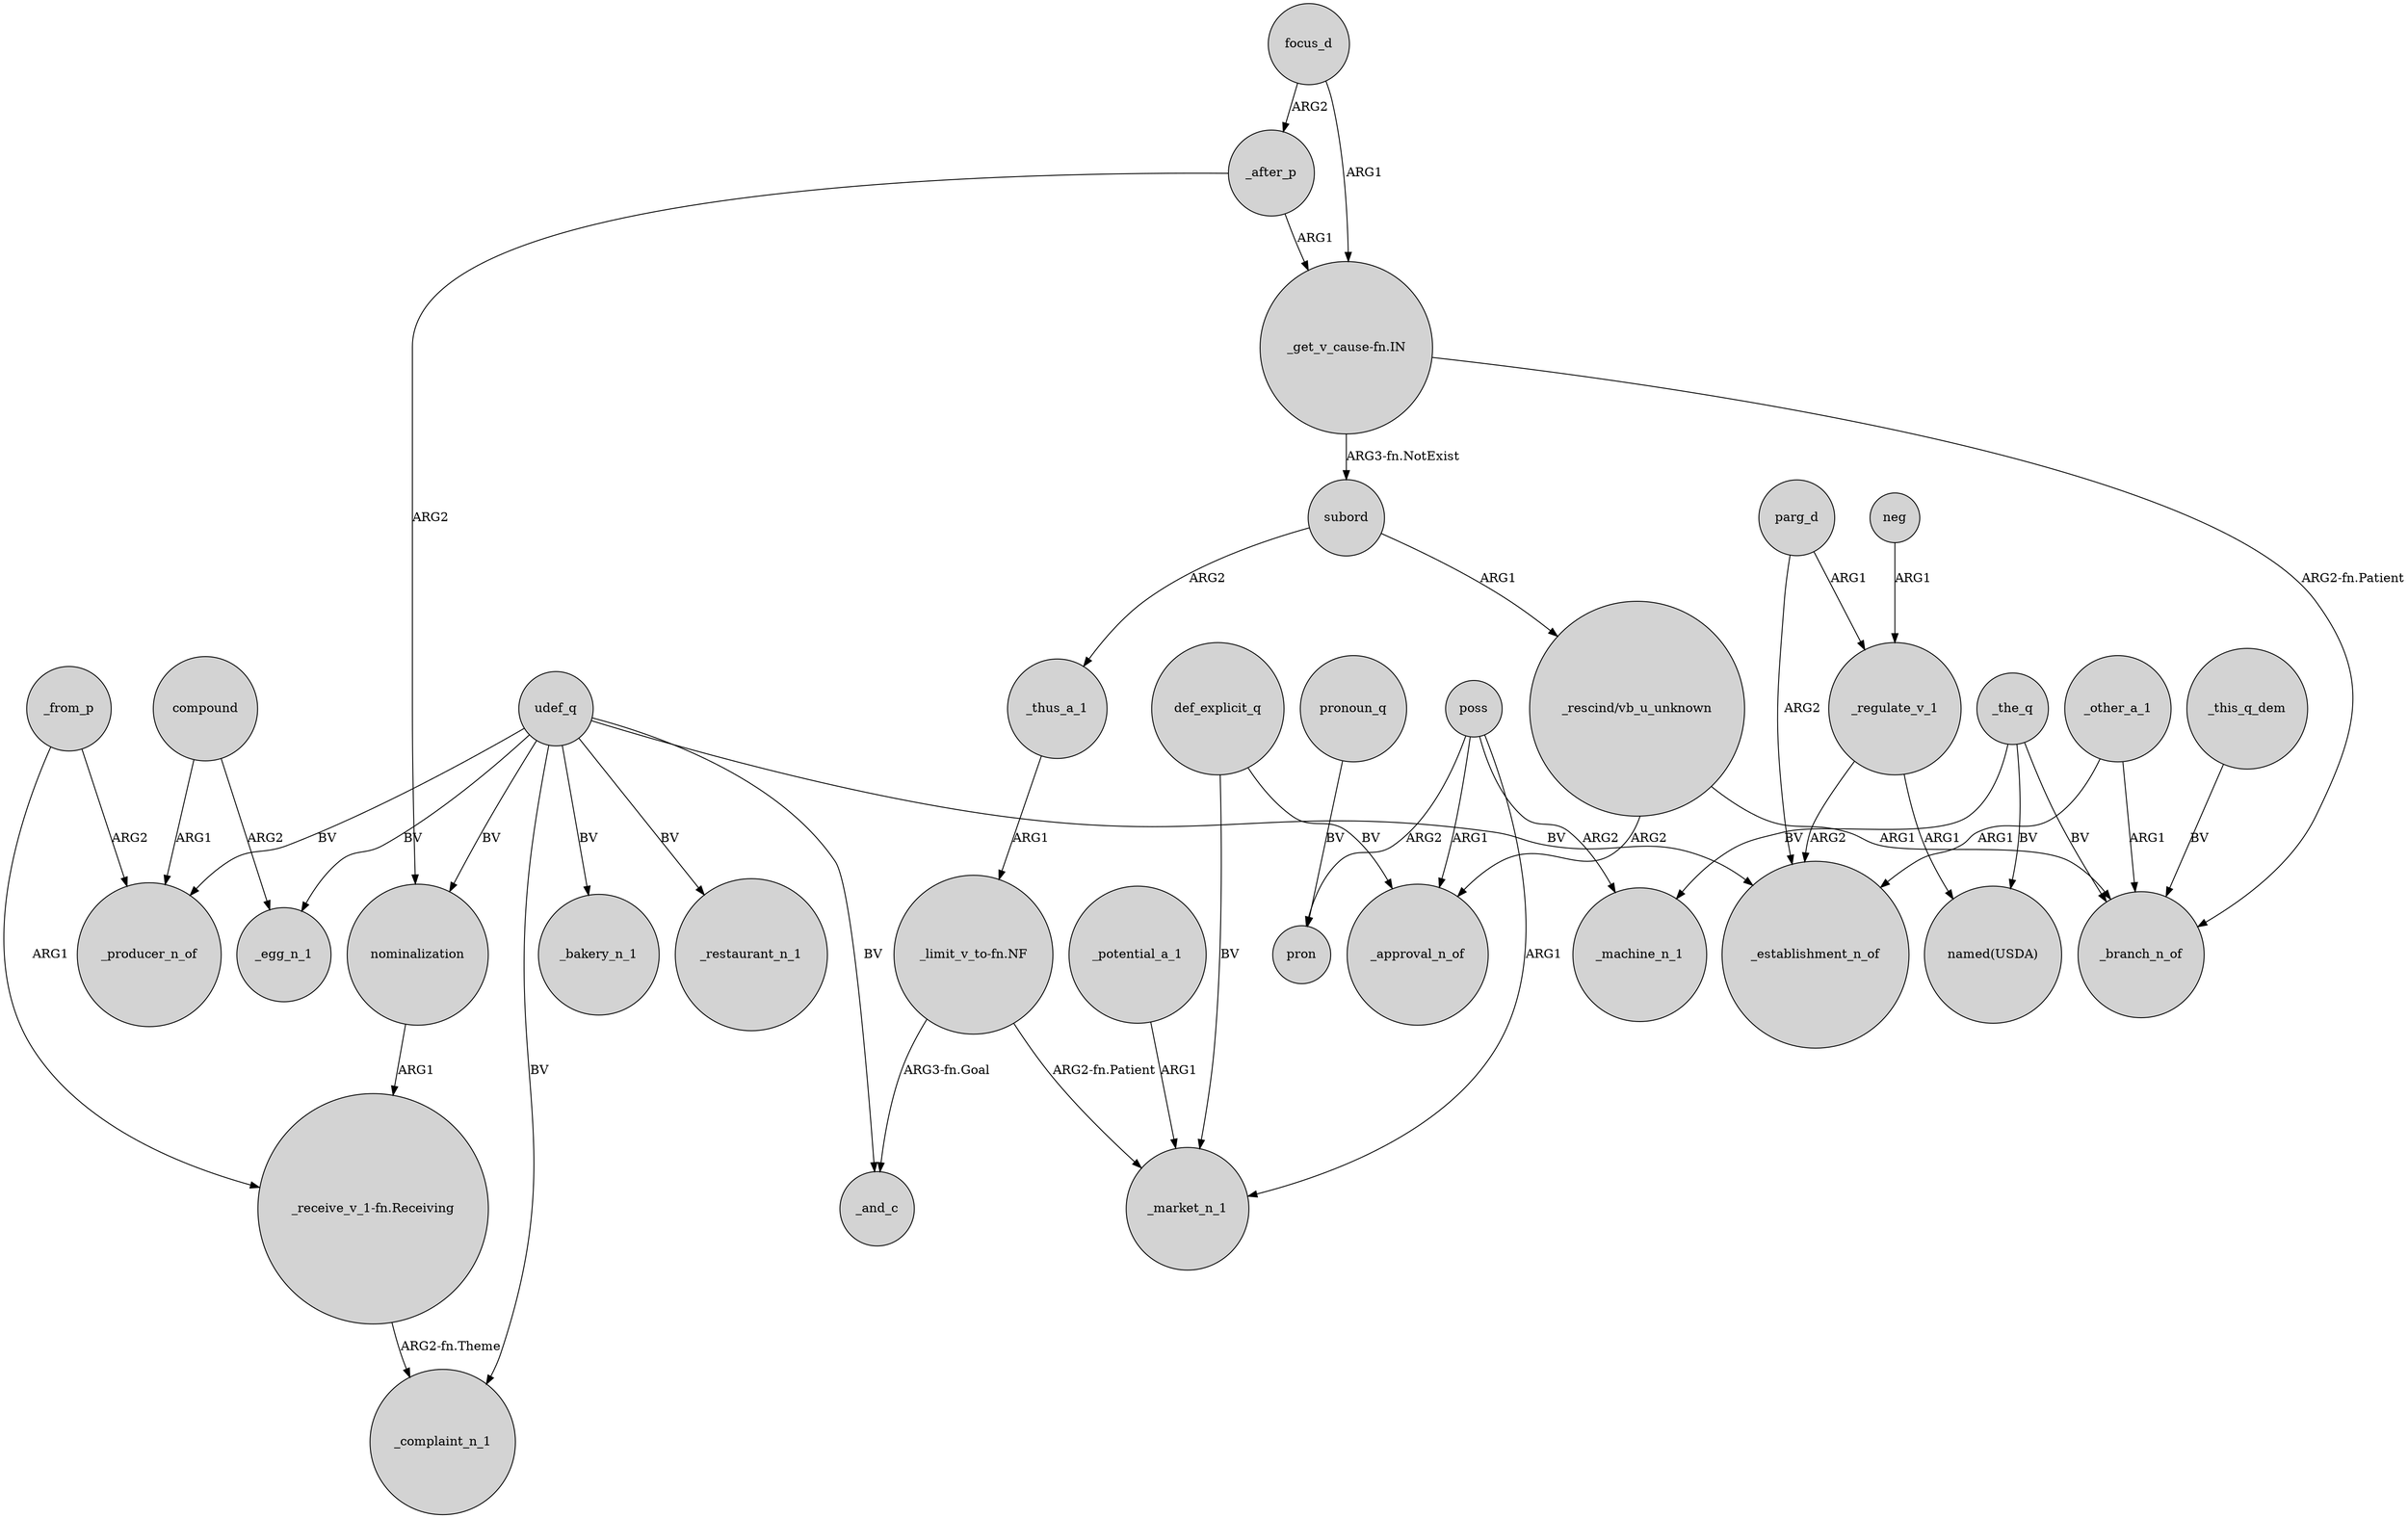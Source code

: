 digraph {
	node [shape=circle style=filled]
	udef_q -> _complaint_n_1 [label=BV]
	"_rescind/vb_u_unknown" -> _approval_n_of [label=ARG2]
	_regulate_v_1 -> "named(USDA)" [label=ARG1]
	compound -> _egg_n_1 [label=ARG2]
	"_limit_v_to-fn.NF" -> _market_n_1 [label="ARG2-fn.Patient"]
	compound -> _producer_n_of [label=ARG1]
	focus_d -> _after_p [label=ARG2]
	poss -> pron [label=ARG2]
	subord -> _thus_a_1 [label=ARG2]
	_regulate_v_1 -> _establishment_n_of [label=ARG2]
	udef_q -> _establishment_n_of [label=BV]
	focus_d -> "_get_v_cause-fn.IN" [label=ARG1]
	_the_q -> "named(USDA)" [label=BV]
	parg_d -> _regulate_v_1 [label=ARG1]
	subord -> "_rescind/vb_u_unknown" [label=ARG1]
	neg -> _regulate_v_1 [label=ARG1]
	_from_p -> _producer_n_of [label=ARG2]
	def_explicit_q -> _market_n_1 [label=BV]
	_thus_a_1 -> "_limit_v_to-fn.NF" [label=ARG1]
	"_get_v_cause-fn.IN" -> subord [label="ARG3-fn.NotExist"]
	udef_q -> _bakery_n_1 [label=BV]
	poss -> _market_n_1 [label=ARG1]
	_other_a_1 -> _establishment_n_of [label=ARG1]
	parg_d -> _establishment_n_of [label=ARG2]
	nominalization -> "_receive_v_1-fn.Receiving" [label=ARG1]
	pronoun_q -> pron [label=BV]
	_the_q -> _machine_n_1 [label=BV]
	_other_a_1 -> _branch_n_of [label=ARG1]
	_this_q_dem -> _branch_n_of [label=BV]
	poss -> _machine_n_1 [label=ARG2]
	_potential_a_1 -> _market_n_1 [label=ARG1]
	udef_q -> nominalization [label=BV]
	udef_q -> _restaurant_n_1 [label=BV]
	_from_p -> "_receive_v_1-fn.Receiving" [label=ARG1]
	"_get_v_cause-fn.IN" -> _branch_n_of [label="ARG2-fn.Patient"]
	def_explicit_q -> _approval_n_of [label=BV]
	"_rescind/vb_u_unknown" -> _branch_n_of [label=ARG1]
	"_limit_v_to-fn.NF" -> _and_c [label="ARG3-fn.Goal"]
	udef_q -> _egg_n_1 [label=BV]
	_the_q -> _branch_n_of [label=BV]
	_after_p -> "_get_v_cause-fn.IN" [label=ARG1]
	udef_q -> _and_c [label=BV]
	_after_p -> nominalization [label=ARG2]
	"_receive_v_1-fn.Receiving" -> _complaint_n_1 [label="ARG2-fn.Theme"]
	udef_q -> _producer_n_of [label=BV]
	poss -> _approval_n_of [label=ARG1]
}
